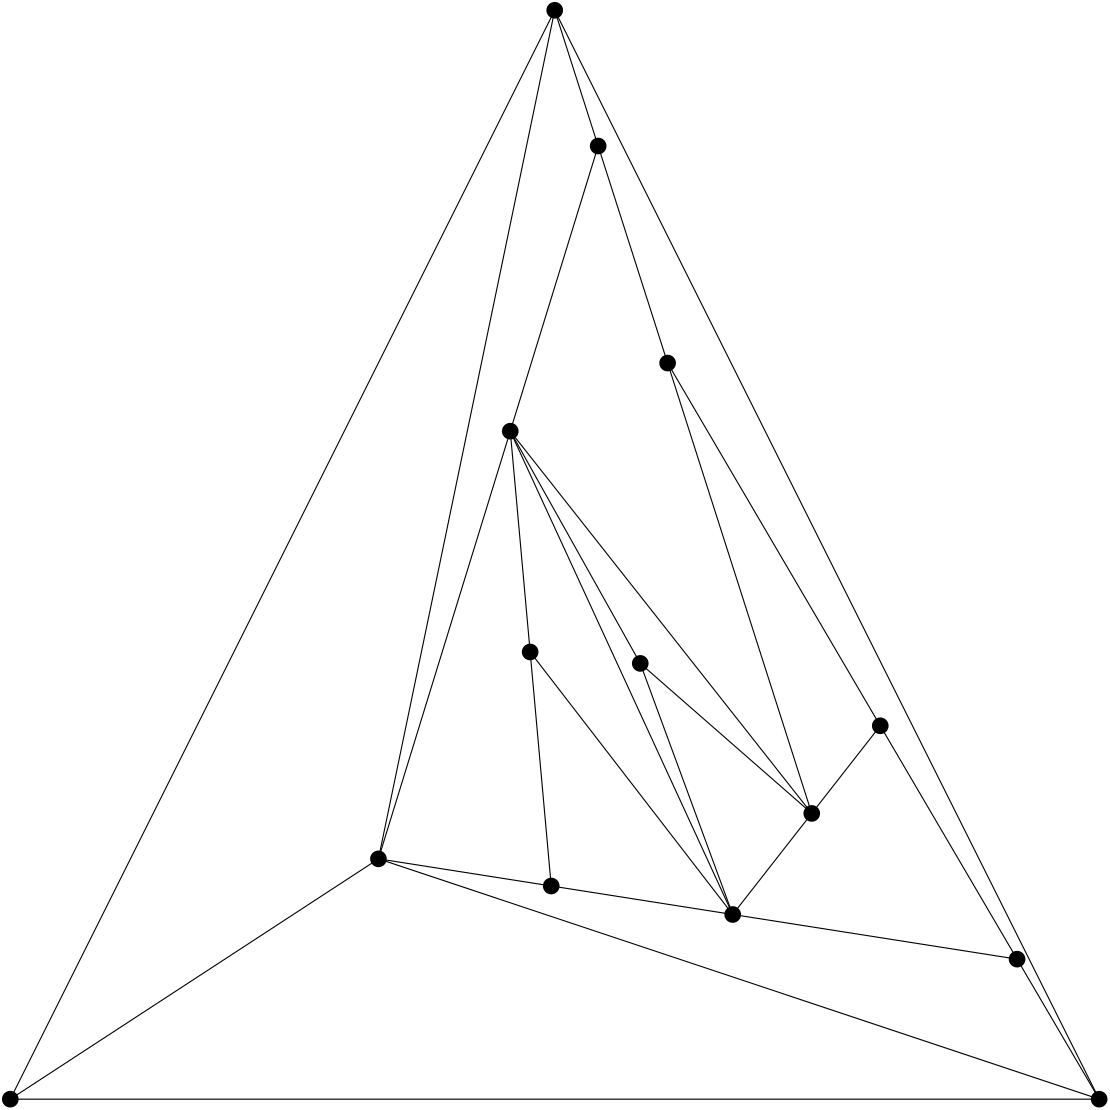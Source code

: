 <?xml version="1.0"?>
			<!DOCTYPE ipe SYSTEM "ipe.dtd">
			<ipe version="70005" creator="Ipe 7.1.4">
			<info created="D:20150825115823" modified="D:20150825115852"/>
					<ipestyle name="basic">
		<symbol name="arrow/arc(spx)">
		<path stroke="sym-stroke" fill="sym-stroke" pen="sym-pen">
		0 0 m
		-1 0.333 l
		-1 -0.333 l
		h
		</path>
		</symbol>
		<symbol name="arrow/farc(spx)">
		<path stroke="sym-stroke" fill="white" pen="sym-pen">
		0 0 m
		-1 0.333 l
		-1 -0.333 l
		h
		</path>
		</symbol>
		<symbol name="mark/circle(sx)" transformations="translations">
		<path fill="sym-stroke">
		0.6 0 0 0.6 0 0 e
		0.4 0 0 0.4 0 0 e
		</path>
		</symbol>
		<symbol name="mark/disk(sx)" transformations="translations">
		<path fill="sym-stroke">
		0.6 0 0 0.6 0 0 e
		</path>
		</symbol>
		<symbol name="mark/fdisk(sfx)" transformations="translations">
		<group>
		<path fill="sym-fill">
		0.5 0 0 0.5 0 0 e
		</path>
		<path fill="sym-stroke" fillrule="eofill">
		0.6 0 0 0.6 0 0 e
		0.4 0 0 0.4 0 0 e
		</path>
		</group>
		</symbol>
		<symbol name="mark/box(sx)" transformations="translations">
		<path fill="sym-stroke" fillrule="eofill">
		-0.6 -0.6 m
		0.6 -0.6 l
		0.6 0.6 l
		-0.6 0.6 l
		h
		-0.4 -0.4 m
		0.4 -0.4 l
		0.4 0.4 l
		-0.4 0.4 l
		h
		</path>
		</symbol>
		<symbol name="mark/square(sx)" transformations="translations">
		<path fill="sym-stroke">
		-0.6 -0.6 m
		0.6 -0.6 l
		0.6 0.6 l
		-0.6 0.6 l
		h
		</path>
		</symbol>
		<symbol name="mark/fsquare(sfx)" transformations="translations">
		<group>
		<path fill="sym-fill">
		-0.5 -0.5 m
		0.5 -0.5 l
		0.5 0.5 l
		-0.5 0.5 l
		h
		</path>
		<path fill="sym-stroke" fillrule="eofill">
		-0.6 -0.6 m
		0.6 -0.6 l
		0.6 0.6 l
		-0.6 0.6 l
		h
		-0.4 -0.4 m
		0.4 -0.4 l
		0.4 0.4 l
		-0.4 0.4 l
		h
		</path>
		</group>
		</symbol>
		<symbol name="mark/cross(sx)" transformations="translations">
		<group>
		<path fill="sym-stroke">
		-0.43 -0.57 m
		0.57 0.43 l
		0.43 0.57 l
		-0.57 -0.43 l
		h
		</path>
		<path fill="sym-stroke">
		-0.43 0.57 m
		0.57 -0.43 l
		0.43 -0.57 l
		-0.57 0.43 l
		h
		</path>
		</group>
		</symbol>
		<symbol name="arrow/fnormal(spx)">
		<path stroke="sym-stroke" fill="white" pen="sym-pen">
		0 0 m
		-1 0.333 l
		-1 -0.333 l
		h
		</path>
		</symbol>
		<symbol name="arrow/pointed(spx)">
		<path stroke="sym-stroke" fill="sym-stroke" pen="sym-pen">
		0 0 m
		-1 0.333 l
		-0.8 0 l
		-1 -0.333 l
		h
		</path>
		</symbol>
		<symbol name="arrow/fpointed(spx)">
		<path stroke="sym-stroke" fill="white" pen="sym-pen">
		0 0 m
		-1 0.333 l
		-0.8 0 l
		-1 -0.333 l
		h
		</path>
		</symbol>
		<symbol name="arrow/linear(spx)">
		<path stroke="sym-stroke" pen="sym-pen">
		-1 0.333 m
		0 0 l
		-1 -0.333 l
		</path>
		</symbol>
		<symbol name="arrow/fdouble(spx)">
		<path stroke="sym-stroke" fill="white" pen="sym-pen">
		0 0 m
		-1 0.333 l
		-1 -0.333 l
		h
		-1 0 m
		-2 0.333 l
		-2 -0.333 l
		h
		</path>
		</symbol>
		<symbol name="arrow/double(spx)">
		<path stroke="sym-stroke" fill="sym-stroke" pen="sym-pen">
		0 0 m
		-1 0.333 l
		-1 -0.333 l
		h
		-1 0 m
		-2 0.333 l
		-2 -0.333 l
		h
		</path>
		</symbol>
		<pen name="heavier" value="0.8"/>
		<pen name="fat" value="1.2"/>
		<pen name="ultrafat" value="2"/>
		<symbolsize name="large" value="5"/>
		<symbolsize name="small" value="2"/>
		<symbolsize name="tiny" value="1.1"/>
		<arrowsize name="large" value="10"/>
		<arrowsize name="small" value="5"/>
		<arrowsize name="tiny" value="3"/>
		<color name="red" value="1 0 0"/>
		<color name="green" value="0 1 0"/>
		<color name="blue" value="0 0 1"/>
		<color name="yellow" value="1 1 0"/>
		<color name="orange" value="1 0.647 0"/>
		<color name="gold" value="1 0.843 0"/>
		<color name="purple" value="0.627 0.125 0.941"/>
		<color name="gray" value="0.745"/>
		<color name="brown" value="0.647 0.165 0.165"/>
		<color name="navy" value="0 0 0.502"/>
		<color name="pink" value="1 0.753 0.796"/>
		<color name="seagreen" value="0.18 0.545 0.341"/>
		<color name="turquoise" value="0.251 0.878 0.816"/>
		<color name="violet" value="0.933 0.51 0.933"/>
		<color name="darkblue" value="0 0 0.545"/>
		<color name="darkcyan" value="0 0.545 0.545"/>
		<color name="darkgray" value="0.663"/>
		<color name="darkgreen" value="0 0.392 0"/>
		<color name="darkmagenta" value="0.545 0 0.545"/>
		<color name="darkorange" value="1 0.549 0"/>
		<color name="darkred" value="0.545 0 0"/>
		<color name="lightblue" value="0.678 0.847 0.902"/>
		<color name="lightcyan" value="0.878 1 1"/>
		<color name="lightgray" value="0.827"/>
		<color name="lightgreen" value="0.565 0.933 0.565"/>
		<color name="lightyellow" value="1 1 0.878"/>
		<dashstyle name="dashed" value="[4] 0"/>
		<dashstyle name="dotted" value="[1 3] 0"/>
		<dashstyle name="dash dotted" value="[4 2 1 2] 0"/>
		<dashstyle name="dash dot dotted" value="[4 2 1 2 1 2] 0"/>
		<textsize name="large" value="\large"/>
		<textsize name="Large" value="\Large"/>
		<textsize name="LARGE" value="\LARGE"/>
		<textsize name="huge" value="\huge"/>
		<textsize name="Huge" value="\Huge"/>
		<textsize name="small" value="\small"/>
		<textsize name="footnote" value="\footnotesize"/>
		<textsize name="tiny" value="\tiny"/>
		<textstyle name="center" begin="\begin{center}" end="\end{center}"/>
		<textstyle name="itemize" begin="\begin{itemize}" end="\end{itemize}"/>
		<textstyle name="item" begin="\begin{itemize}\item{}" end="\end{itemize}"/>
		<gridsize name="4 pts" value="4"/>
		<gridsize name="8 pts (~3 mm)" value="8"/>
		<gridsize name="16 pts (~6 mm)" value="16"/>
		<gridsize name="32 pts (~12 mm)" value="32"/>
		<gridsize name="10 pts (~3.5 mm)" value="10"/>
		<gridsize name="20 pts (~7 mm)" value="20"/>
		<gridsize name="14 pts (~5 mm)" value="14"/>
		<gridsize name="28 pts (~10 mm)" value="28"/>
		<gridsize name="56 pts (~20 mm)" value="56"/>
		<anglesize name="90 deg" value="90"/>
		<anglesize name="60 deg" value="60"/>
		<anglesize name="45 deg" value="45"/>
		<anglesize name="30 deg" value="30"/>
		<anglesize name="22.5 deg" value="22.5"/>
		<tiling name="falling" angle="-60" step="4" width="1"/>
		<tiling name="rising" angle="30" step="4" width="1"/>
		</ipestyle>
<page>
			<layer name="alpha"/>
			<layer name="beta"/>
			<view layers="alpha beta" active="alpha"/>
<path layer="beta" stroke="black">
388.527751909142 202.869294842142 m
279.995637834910 340.474295602791 l
</path>
<path layer="beta" stroke="black">
388.527751909142 202.869294842142 m
413.197047822266 234.417687016952 l
</path>
<path layer="beta" stroke="black">
388.527751909142 202.869294842142 m
336.642606441995 364.999989542902 l
</path>
<path layer="beta" stroke="black">
388.527751909142 202.869294842142 m
360.075222821686 166.482705246014 l
</path>
<path layer="beta" stroke="black">
388.527751909142 202.869294842142 m
326.792233301593 256.874000515457 l
</path>
<path layer="beta" stroke="black">
279.995637834910 340.474295602791 m
311.638481744132 443.132874613366 l
</path>
<path layer="beta" stroke="black">
279.995637834910 340.474295602791 m
360.075222821686 166.482705246014 l
</path>
<path layer="beta" stroke="black">
279.995637834910 340.474295602791 m
232.539115732752 186.511550099641 l
</path>
<path layer="beta" stroke="black">
279.995637834910 340.474295602791 m
287.154790403050 260.989655065465 l
</path>
<path layer="beta" stroke="black">
279.995637834910 340.474295602791 m
326.792233301593 256.874000515457 l
</path>
<path layer="beta" stroke="black">
413.197047822266 234.417687016952 m
336.642606441995 364.999989542902 l
</path>
<path layer="beta" stroke="black">
413.197047822266 234.417687016952 m
462.449635343313 150.405366269790 l
</path>
<path layer="beta" stroke="black">
336.642606441995 364.999989542902 m
311.638481744132 443.132874613366 l
</path>
<path layer="beta" stroke="black">
462.449635343313 150.405366269790 m
360.075222821686 166.482705246014 l
</path>
<path layer="beta" stroke="black">
462.449635343313 150.405366269790 m
492.000000000000 100.000000000001 l
</path>
<path layer="beta" stroke="black">
311.638481744132 443.132874613366 m
295.999999999966 492.000000000000 l
</path>
<path layer="beta" stroke="black">
360.075222821686 166.482705246014 m
287.154790403050 260.989655065465 l
</path>
<path layer="beta" stroke="black">
360.075222821686 166.482705246014 m
294.742874657239 176.742791547664 l
</path>
<path layer="beta" stroke="black">
360.075222821686 166.482705246014 m
326.792233301593 256.874000515457 l
</path>
<path layer="beta" stroke="black">
232.539115732752 186.511550099641 m
295.999999999966 492.000000000000 l
</path>
<path layer="beta" stroke="black">
232.539115732752 186.511550099641 m
294.742874657239 176.742791547664 l
</path>
<path layer="beta" stroke="black">
232.539115732752 186.511550099641 m
492.000000000000 100.000000000001 l
</path>
<path layer="beta" stroke="black">
232.539115732752 186.511550099641 m
100.000000000000 100.000000000000 l
</path>
<path layer="beta" stroke="black">
295.999999999966 492.000000000000 m
492.000000000000 100.000000000001 l
</path>
<path layer="beta" stroke="black">
295.999999999966 492.000000000000 m
100.000000000000 100.000000000000 l
</path>
<path layer="beta" stroke="black">
287.154790403050 260.989655065465 m
294.742874657239 176.742791547664 l
</path>
<path layer="beta" stroke="black">
492.000000000000 100.000000000001 m
100.000000000000 100.000000000000 l
</path>
<use layer="alpha" name="mark/disk(sx)" pos="388.527751909142 202.869294842142" size="large" stroke="black"/>
<use layer="alpha" name="mark/disk(sx)" pos="279.995637834910 340.474295602791" size="large" stroke="black"/>
<use layer="alpha" name="mark/disk(sx)" pos="413.197047822266 234.417687016952" size="large" stroke="black"/>
<use layer="alpha" name="mark/disk(sx)" pos="336.642606441995 364.999989542902" size="large" stroke="black"/>
<use layer="alpha" name="mark/disk(sx)" pos="462.449635343313 150.405366269790" size="large" stroke="black"/>
<use layer="alpha" name="mark/disk(sx)" pos="311.638481744132 443.132874613366" size="large" stroke="black"/>
<use layer="alpha" name="mark/disk(sx)" pos="360.075222821686 166.482705246014" size="large" stroke="black"/>
<use layer="alpha" name="mark/disk(sx)" pos="232.539115732752 186.511550099641" size="large" stroke="black"/>
<use layer="alpha" name="mark/disk(sx)" pos="295.999999999966 492.000000000000" size="large" stroke="black"/>
<use layer="alpha" name="mark/disk(sx)" pos="287.154790403050 260.989655065465" size="large" stroke="black"/>
<use layer="alpha" name="mark/disk(sx)" pos="294.742874657239 176.742791547664" size="large" stroke="black"/>
<use layer="alpha" name="mark/disk(sx)" pos="326.792233301593 256.874000515457" size="large" stroke="black"/>
<use layer="alpha" name="mark/disk(sx)" pos="492.000000000000 100.000000000001" size="large" stroke="black"/>
<use layer="alpha" name="mark/disk(sx)" pos="100.000000000000 100.000000000000" size="large" stroke="black"/>
</page>
</ipe>